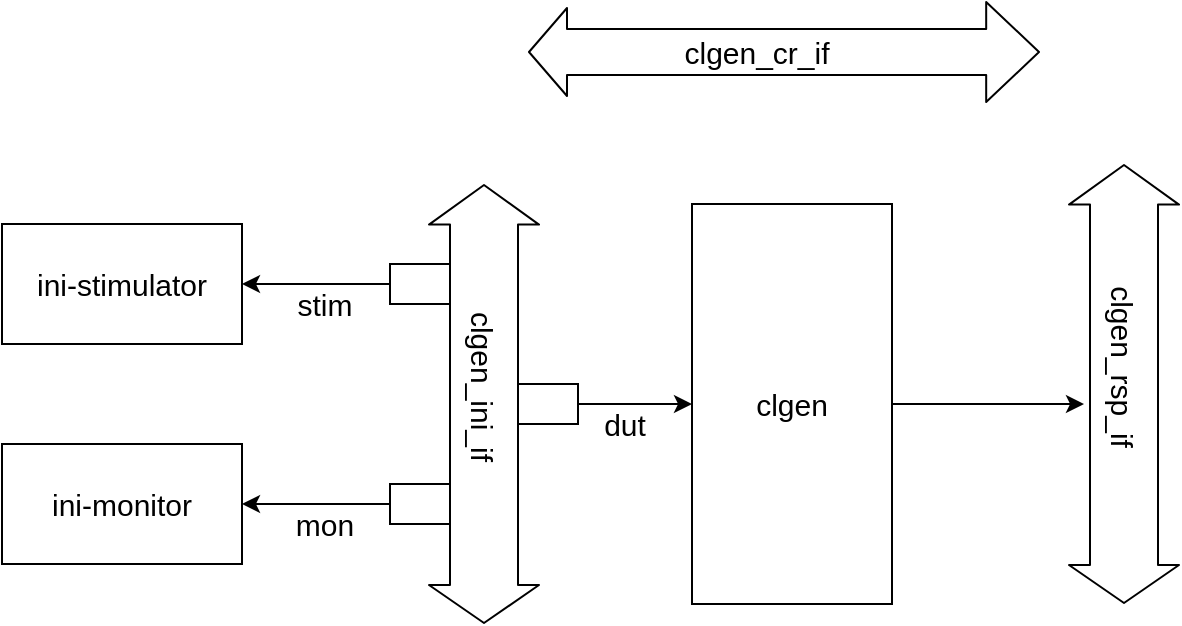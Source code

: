 <mxfile version="14.1.1" type="github">
  <diagram id="ArjFegC4DGKFg92p9WUc" name="第 1 页">
    <mxGraphModel dx="1038" dy="580" grid="1" gridSize="10" guides="1" tooltips="1" connect="1" arrows="1" fold="1" page="1" pageScale="1" pageWidth="827" pageHeight="1169" math="0" shadow="0">
      <root>
        <mxCell id="0" />
        <mxCell id="1" parent="0" />
        <mxCell id="v5qa6y6z0RPUsvVrmtMX-20" style="edgeStyle=orthogonalEdgeStyle;rounded=0;orthogonalLoop=1;jettySize=auto;html=1;exitX=1;exitY=0.5;exitDx=0;exitDy=0;fontSize=15;" edge="1" parent="1" source="v5qa6y6z0RPUsvVrmtMX-1">
          <mxGeometry relative="1" as="geometry">
            <mxPoint x="560" y="310" as="targetPoint" />
          </mxGeometry>
        </mxCell>
        <mxCell id="v5qa6y6z0RPUsvVrmtMX-1" value="&lt;font style=&quot;font-size: 15px&quot;&gt;clgen&lt;/font&gt;" style="rounded=0;whiteSpace=wrap;html=1;" vertex="1" parent="1">
          <mxGeometry x="364" y="210" width="100" height="200" as="geometry" />
        </mxCell>
        <mxCell id="v5qa6y6z0RPUsvVrmtMX-2" value="" style="shape=flexArrow;endArrow=classic;startArrow=classic;html=1;endWidth=26;endSize=8.47;width=23;" edge="1" parent="1">
          <mxGeometry width="50" height="50" relative="1" as="geometry">
            <mxPoint x="282" y="134" as="sourcePoint" />
            <mxPoint x="538" y="134" as="targetPoint" />
          </mxGeometry>
        </mxCell>
        <mxCell id="v5qa6y6z0RPUsvVrmtMX-3" value="clgen_cr_if" style="edgeLabel;html=1;align=center;verticalAlign=middle;resizable=0;points=[];fontSize=15;" vertex="1" connectable="0" parent="v5qa6y6z0RPUsvVrmtMX-2">
          <mxGeometry x="-0.15" y="-5" relative="1" as="geometry">
            <mxPoint x="5" y="-5" as="offset" />
          </mxGeometry>
        </mxCell>
        <mxCell id="v5qa6y6z0RPUsvVrmtMX-4" value="" style="shape=flexArrow;endArrow=classic;startArrow=classic;html=1;width=34;endSize=6.27;" edge="1" parent="1">
          <mxGeometry width="50" height="50" relative="1" as="geometry">
            <mxPoint x="260" y="420" as="sourcePoint" />
            <mxPoint x="260" y="200" as="targetPoint" />
          </mxGeometry>
        </mxCell>
        <mxCell id="v5qa6y6z0RPUsvVrmtMX-5" value="clgen_ini_if" style="edgeLabel;html=1;align=center;verticalAlign=middle;resizable=0;points=[];rotation=90;fontSize=15;" vertex="1" connectable="0" parent="v5qa6y6z0RPUsvVrmtMX-4">
          <mxGeometry x="0.533" y="5" relative="1" as="geometry">
            <mxPoint x="5" y="49" as="offset" />
          </mxGeometry>
        </mxCell>
        <mxCell id="v5qa6y6z0RPUsvVrmtMX-6" value="ini-stimulator" style="rounded=0;whiteSpace=wrap;html=1;fontSize=15;" vertex="1" parent="1">
          <mxGeometry x="19" y="220" width="120" height="60" as="geometry" />
        </mxCell>
        <mxCell id="v5qa6y6z0RPUsvVrmtMX-7" value="ini-monitor" style="rounded=0;whiteSpace=wrap;html=1;fontSize=15;" vertex="1" parent="1">
          <mxGeometry x="19" y="330" width="120" height="60" as="geometry" />
        </mxCell>
        <mxCell id="v5qa6y6z0RPUsvVrmtMX-11" style="edgeStyle=orthogonalEdgeStyle;rounded=0;orthogonalLoop=1;jettySize=auto;html=1;exitX=0;exitY=0.5;exitDx=0;exitDy=0;entryX=1;entryY=0.5;entryDx=0;entryDy=0;fontSize=15;" edge="1" parent="1" source="v5qa6y6z0RPUsvVrmtMX-8" target="v5qa6y6z0RPUsvVrmtMX-6">
          <mxGeometry relative="1" as="geometry" />
        </mxCell>
        <mxCell id="v5qa6y6z0RPUsvVrmtMX-8" value="" style="rounded=0;whiteSpace=wrap;html=1;fontSize=15;" vertex="1" parent="1">
          <mxGeometry x="213" y="240" width="30" height="20" as="geometry" />
        </mxCell>
        <mxCell id="v5qa6y6z0RPUsvVrmtMX-10" style="edgeStyle=orthogonalEdgeStyle;rounded=0;orthogonalLoop=1;jettySize=auto;html=1;exitX=0;exitY=0.5;exitDx=0;exitDy=0;entryX=1;entryY=0.5;entryDx=0;entryDy=0;fontSize=15;" edge="1" parent="1" source="v5qa6y6z0RPUsvVrmtMX-9" target="v5qa6y6z0RPUsvVrmtMX-7">
          <mxGeometry relative="1" as="geometry" />
        </mxCell>
        <mxCell id="v5qa6y6z0RPUsvVrmtMX-9" value="" style="rounded=0;whiteSpace=wrap;html=1;fontSize=15;" vertex="1" parent="1">
          <mxGeometry x="213" y="350" width="30" height="20" as="geometry" />
        </mxCell>
        <mxCell id="v5qa6y6z0RPUsvVrmtMX-13" style="edgeStyle=orthogonalEdgeStyle;rounded=0;orthogonalLoop=1;jettySize=auto;html=1;entryX=0;entryY=0.5;entryDx=0;entryDy=0;fontSize=15;" edge="1" parent="1" source="v5qa6y6z0RPUsvVrmtMX-12" target="v5qa6y6z0RPUsvVrmtMX-1">
          <mxGeometry relative="1" as="geometry" />
        </mxCell>
        <mxCell id="v5qa6y6z0RPUsvVrmtMX-12" value="" style="rounded=0;whiteSpace=wrap;html=1;fontSize=15;" vertex="1" parent="1">
          <mxGeometry x="277" y="300" width="30" height="20" as="geometry" />
        </mxCell>
        <mxCell id="v5qa6y6z0RPUsvVrmtMX-14" value="stim" style="text;html=1;align=center;verticalAlign=middle;resizable=0;points=[];autosize=1;fontSize=15;" vertex="1" parent="1">
          <mxGeometry x="160" y="250" width="40" height="20" as="geometry" />
        </mxCell>
        <mxCell id="v5qa6y6z0RPUsvVrmtMX-15" value="mon" style="text;html=1;align=center;verticalAlign=middle;resizable=0;points=[];autosize=1;fontSize=15;" vertex="1" parent="1">
          <mxGeometry x="160" y="360" width="40" height="20" as="geometry" />
        </mxCell>
        <mxCell id="v5qa6y6z0RPUsvVrmtMX-16" value="dut" style="text;html=1;align=center;verticalAlign=middle;resizable=0;points=[];autosize=1;fontSize=15;" vertex="1" parent="1">
          <mxGeometry x="310" y="310" width="40" height="20" as="geometry" />
        </mxCell>
        <mxCell id="v5qa6y6z0RPUsvVrmtMX-17" value="" style="shape=flexArrow;endArrow=classic;startArrow=classic;html=1;width=34;endSize=6.27;" edge="1" parent="1">
          <mxGeometry width="50" height="50" relative="1" as="geometry">
            <mxPoint x="580" y="410" as="sourcePoint" />
            <mxPoint x="580" y="190" as="targetPoint" />
          </mxGeometry>
        </mxCell>
        <mxCell id="v5qa6y6z0RPUsvVrmtMX-18" value="clgen_rsp_if" style="edgeLabel;html=1;align=center;verticalAlign=middle;resizable=0;points=[];rotation=90;fontSize=15;" vertex="1" connectable="0" parent="v5qa6y6z0RPUsvVrmtMX-17">
          <mxGeometry x="0.533" y="5" relative="1" as="geometry">
            <mxPoint x="5" y="49" as="offset" />
          </mxGeometry>
        </mxCell>
      </root>
    </mxGraphModel>
  </diagram>
</mxfile>
